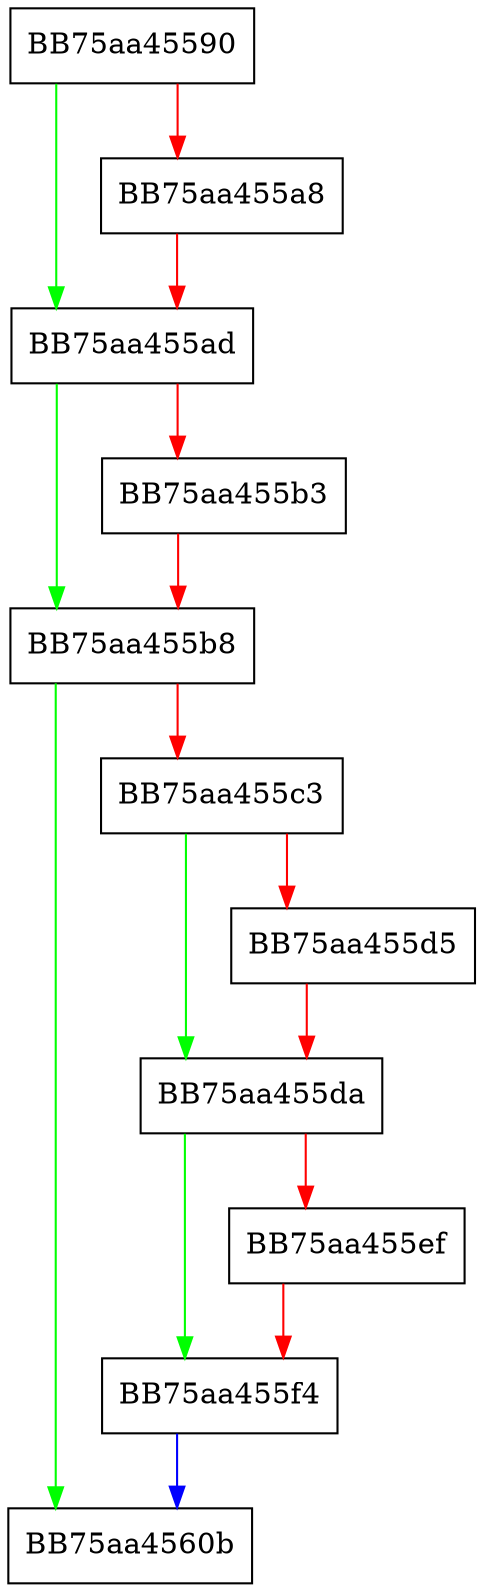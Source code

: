 digraph ParsePIFEX {
  node [shape="box"];
  graph [splines=ortho];
  BB75aa45590 -> BB75aa455ad [color="green"];
  BB75aa45590 -> BB75aa455a8 [color="red"];
  BB75aa455a8 -> BB75aa455ad [color="red"];
  BB75aa455ad -> BB75aa455b8 [color="green"];
  BB75aa455ad -> BB75aa455b3 [color="red"];
  BB75aa455b3 -> BB75aa455b8 [color="red"];
  BB75aa455b8 -> BB75aa4560b [color="green"];
  BB75aa455b8 -> BB75aa455c3 [color="red"];
  BB75aa455c3 -> BB75aa455da [color="green"];
  BB75aa455c3 -> BB75aa455d5 [color="red"];
  BB75aa455d5 -> BB75aa455da [color="red"];
  BB75aa455da -> BB75aa455f4 [color="green"];
  BB75aa455da -> BB75aa455ef [color="red"];
  BB75aa455ef -> BB75aa455f4 [color="red"];
  BB75aa455f4 -> BB75aa4560b [color="blue"];
}